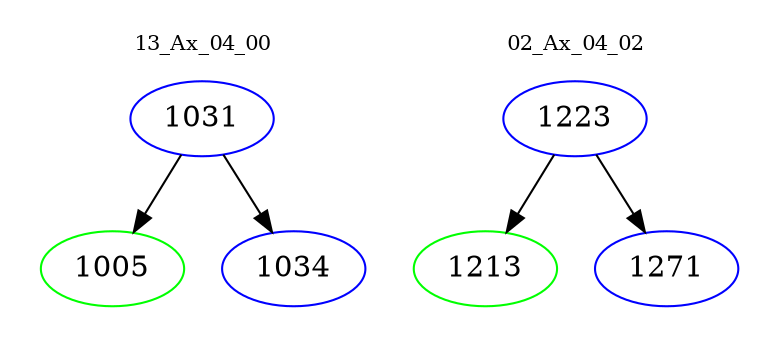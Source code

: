 digraph{
subgraph cluster_0 {
color = white
label = "13_Ax_04_00";
fontsize=10;
T0_1031 [label="1031", color="blue"]
T0_1031 -> T0_1005 [color="black"]
T0_1005 [label="1005", color="green"]
T0_1031 -> T0_1034 [color="black"]
T0_1034 [label="1034", color="blue"]
}
subgraph cluster_1 {
color = white
label = "02_Ax_04_02";
fontsize=10;
T1_1223 [label="1223", color="blue"]
T1_1223 -> T1_1213 [color="black"]
T1_1213 [label="1213", color="green"]
T1_1223 -> T1_1271 [color="black"]
T1_1271 [label="1271", color="blue"]
}
}
